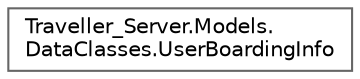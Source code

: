 digraph "Graphical Class Hierarchy"
{
 // LATEX_PDF_SIZE
  bgcolor="transparent";
  edge [fontname=Helvetica,fontsize=10,labelfontname=Helvetica,labelfontsize=10];
  node [fontname=Helvetica,fontsize=10,shape=box,height=0.2,width=0.4];
  rankdir="LR";
  Node0 [label="Traveller_Server.Models.\lDataClasses.UserBoardingInfo",height=0.2,width=0.4,color="grey40", fillcolor="white", style="filled",URL="$class_traveller___server_1_1_models_1_1_data_classes_1_1_user_boarding_info.html",tooltip="Class that contains information about the boarding of a user (i.e: when entering a bus)...."];
}
